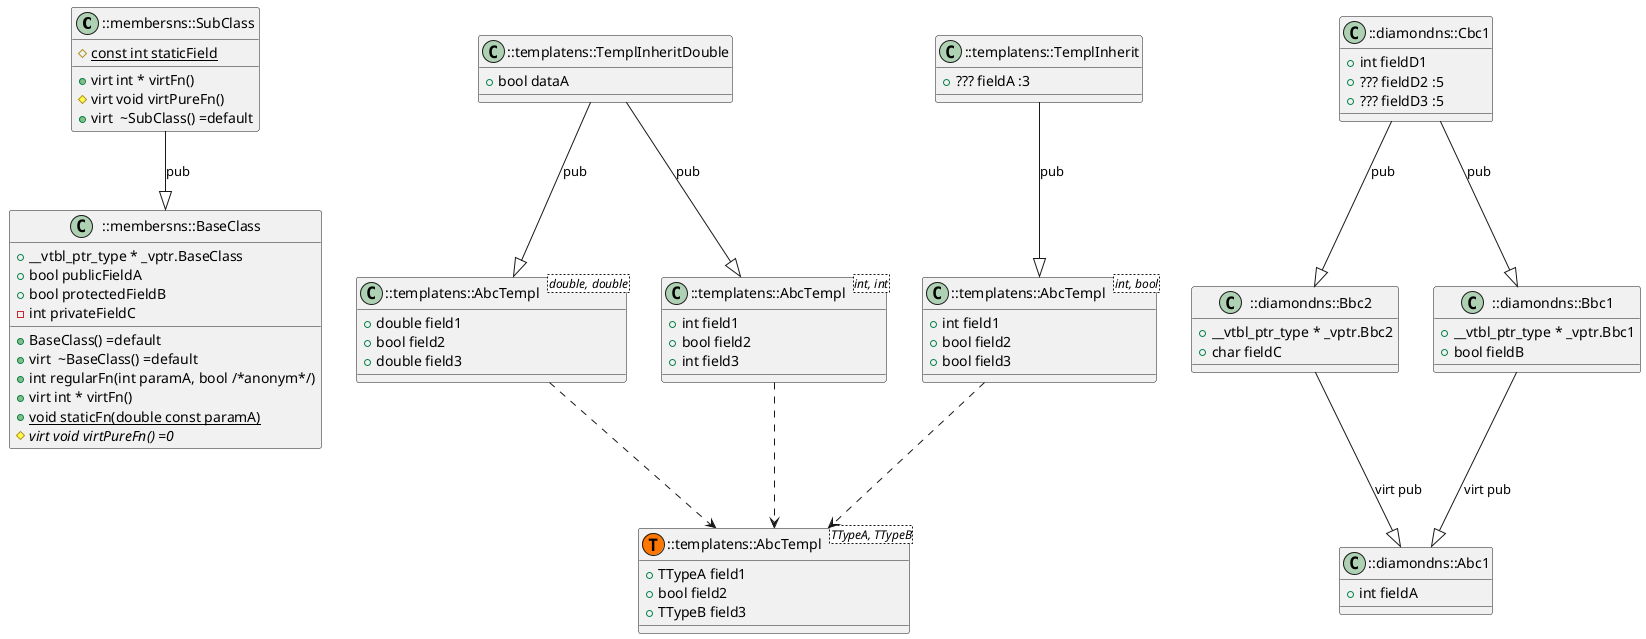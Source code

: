 @startuml

class "::membersns::SubClass" as item_0 {
    {field} {static} # const int staticField
    {method} +virt int * virtFn() 
    {method} #virt void virtPureFn() 
    {method} +virt  ~SubClass() =default
}
class "::membersns::BaseClass" as item_1 {
    {field} + __vtbl_ptr_type * _vptr.BaseClass
    {field} + bool publicFieldA
    {field} + bool protectedFieldB
    {field} - int privateFieldC
    {method} +  BaseClass() =default
    {method} +virt  ~BaseClass() =default
    {method} + int regularFn(int paramA, bool /*anonym*/) 
    {method} +virt int * virtFn() 
    {method} {static} + void staticFn(double const paramA) 
    {method} {abstract} #virt void virtPureFn() =0
}
class "::templatens::TemplInheritDouble" as item_2 {
    {field} + bool dataA
}
class "::templatens::TemplInherit" as item_3 {
    {field} + ??? fieldA :3
}
class "::templatens::AbcTempl" as item_4 <TTypeA, TTypeB> <<T,#FF7700>> {
    {field} + TTypeA field1
    {field} + bool field2
    {field} + TTypeB field3
}
class "::templatens::AbcTempl<double, double>" as item_5 {
    {field} + double field1
    {field} + bool field2
    {field} + double field3
}
class "::templatens::AbcTempl<int, int>" as item_6 {
    {field} + int field1
    {field} + bool field2
    {field} + int field3
}
class "::templatens::AbcTempl<int, bool>" as item_7 {
    {field} + int field1
    {field} + bool field2
    {field} + bool field3
}
class "::diamondns::Cbc1" as item_8 {
    {field} + int fieldD1
    {field} + ??? fieldD2 :5
    {field} + ??? fieldD3 :5
}
class "::diamondns::Bbc2" as item_9 {
    {field} + __vtbl_ptr_type * _vptr.Bbc2
    {field} + char fieldC
}
class "::diamondns::Bbc1" as item_10 {
    {field} + __vtbl_ptr_type * _vptr.Bbc1
    {field} + bool fieldB
}
class "::diamondns::Abc1" as item_11 {
    {field} + int fieldA
}

' ::membersns::SubClass --|> ::membersns::BaseClass
item_0 --|> item_1: "pub"
' ::templatens::TemplInheritDouble --|> ::templatens::AbcTempl<int, int>
item_2 --|> item_6: "pub"
' ::templatens::TemplInheritDouble --|> ::templatens::AbcTempl<double, double>
item_2 --|> item_5: "pub"
' ::templatens::TemplInherit --|> ::templatens::AbcTempl<int, bool>
item_3 --|> item_7: "pub"
' ::templatens::AbcTempl<double, double> ..> ::templatens::AbcTempl
item_5 ..> item_4
' ::templatens::AbcTempl<int, int> ..> ::templatens::AbcTempl
item_6 ..> item_4
' ::templatens::AbcTempl<int, bool> ..> ::templatens::AbcTempl
item_7 ..> item_4
' ::diamondns::Cbc1 --|> ::diamondns::Bbc1
item_8 --|> item_10: "pub"
' ::diamondns::Cbc1 --|> ::diamondns::Bbc2
item_8 --|> item_9: "pub"
' ::diamondns::Bbc2 --|> ::diamondns::Abc1
item_9 --|> item_11: "virt pub"
' ::diamondns::Bbc1 --|> ::diamondns::Abc1
item_10 --|> item_11: "virt pub"

@enduml
